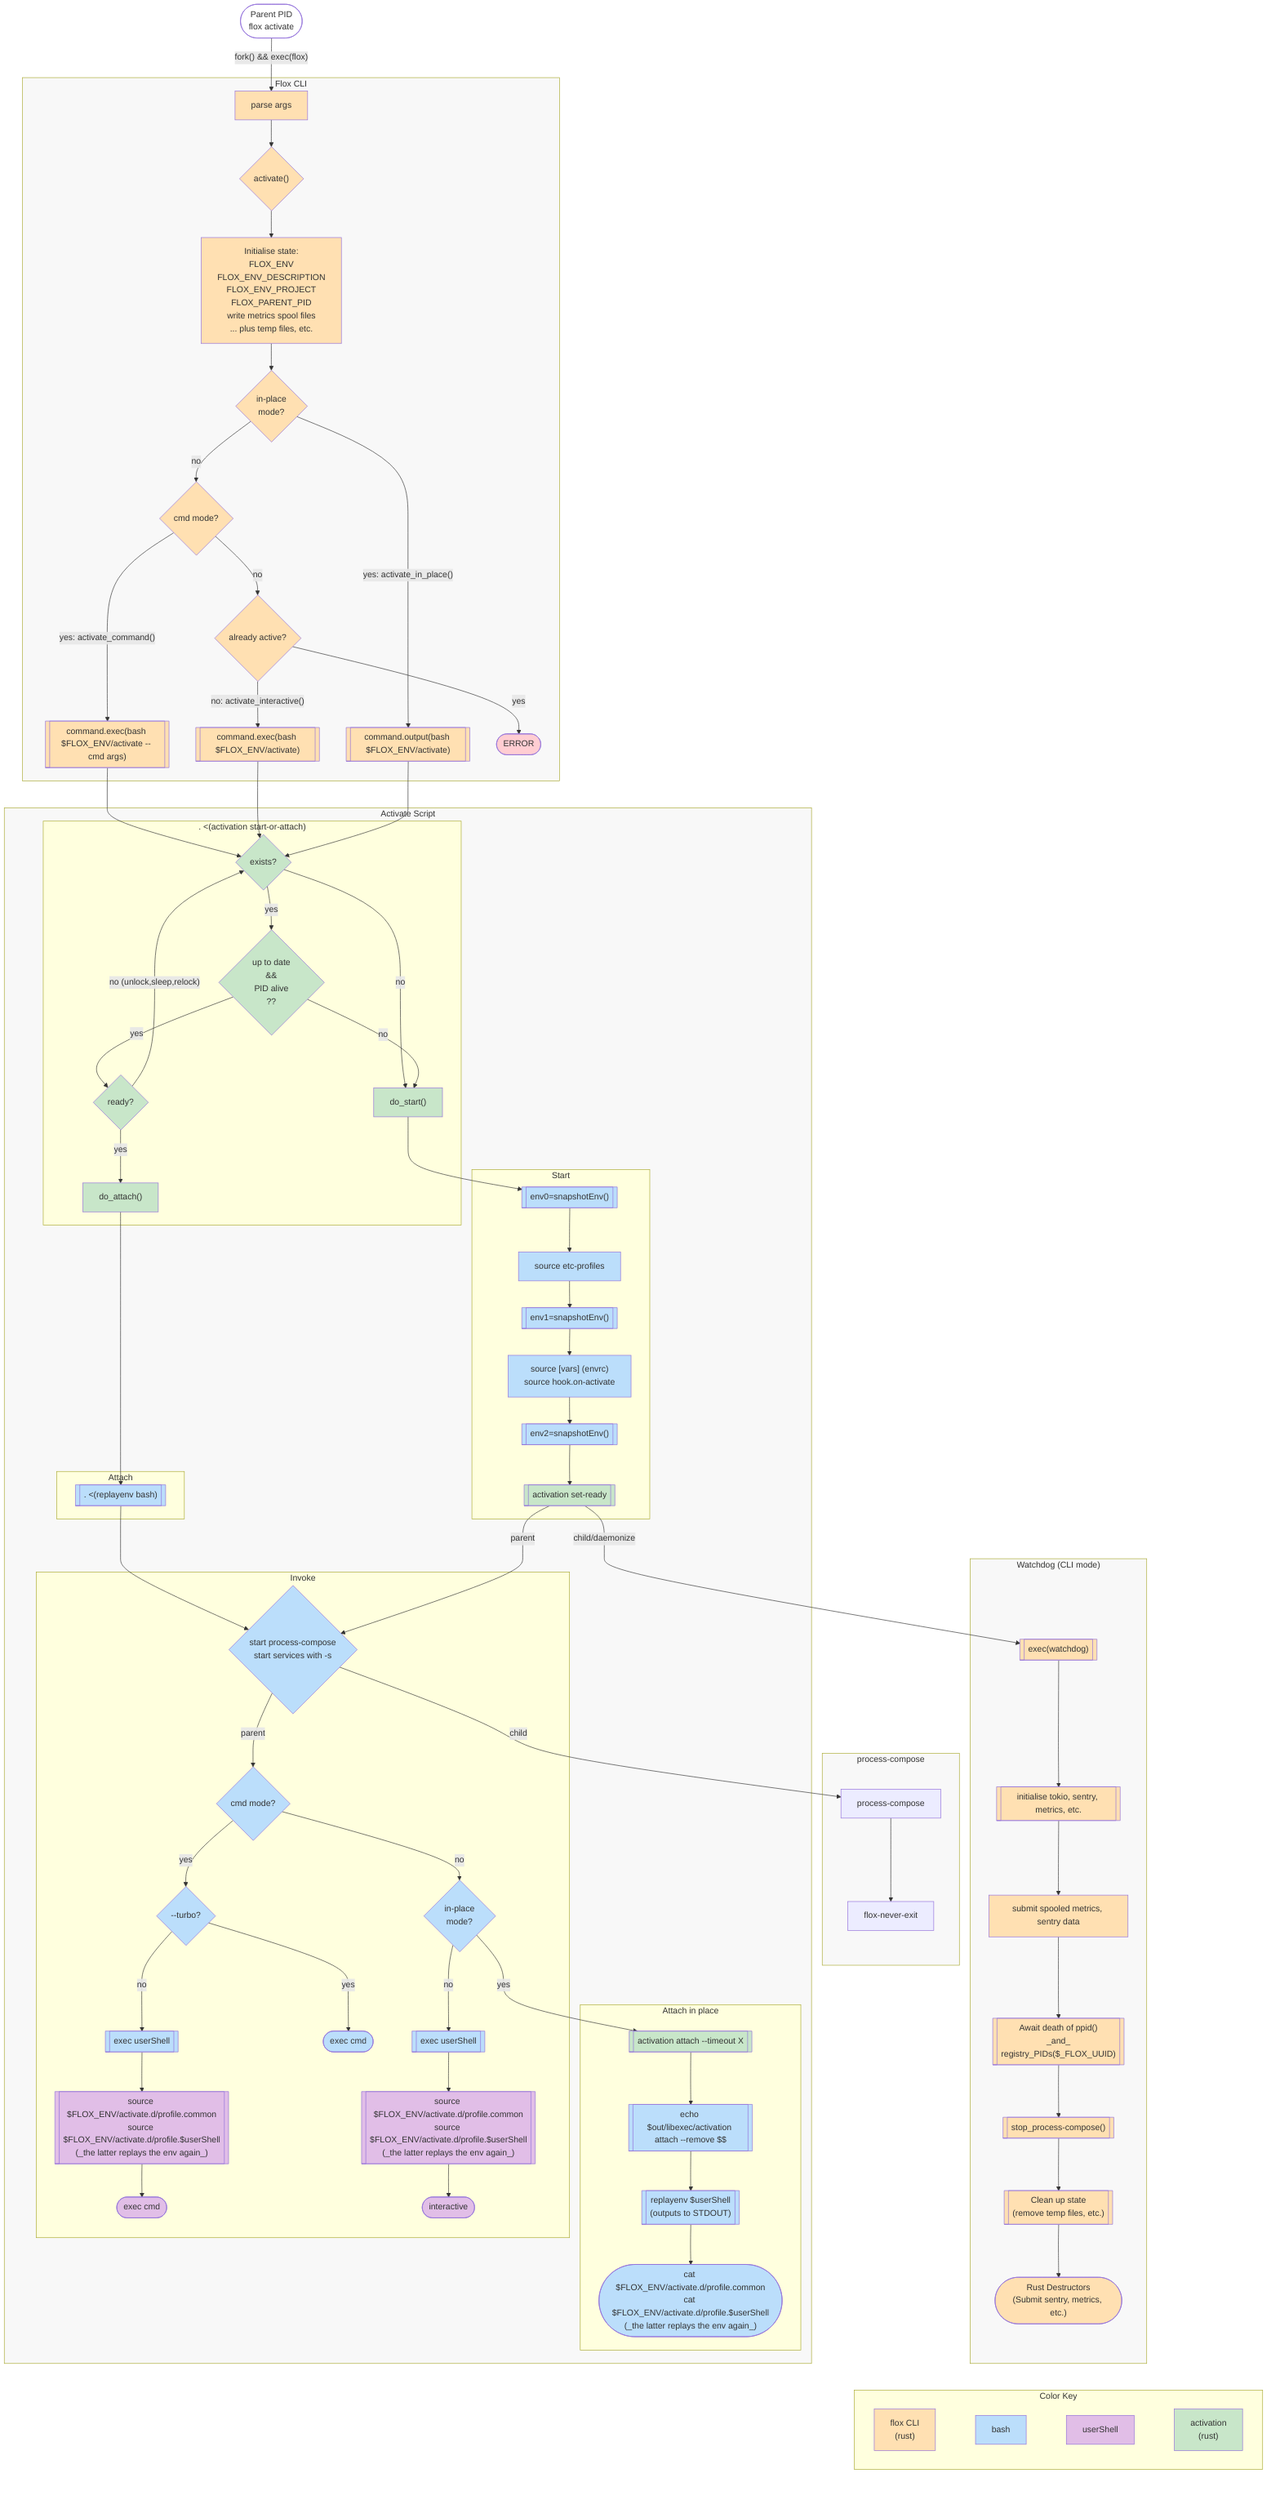 ---
config:
  theme: mc
---
flowchart TB
 subgraph activate["Activate Script"]
        register["Register"]
        initialise["initialise"]
        attach["Attach"]
        invoke["invoke"]
        inplace["Attach in place"]
  end
 subgraph cli["Flox CLI"]
        n36["Initialise state:<br>FLOX_ENV<br>FLOX_ENV_DESCRIPTION<br>FLOX_ENV_PROJECT<br>FLOX_PARENT_PID<br>write metrics spool files<br>... plus temp files, etc."]
        n34{"in-place<br>mode?"}
        n79{"cmd mode?"}
        n37[["command.exec(bash $FLOX_ENV/activate)"]]
        n80[["command.exec(bash $FLOX_ENV/activate -- cmd args)"]]
        n35[["command.output(bash $FLOX_ENV/activate)"]]
        n88["parse args"]
        n89{"activate()"}
        n107{"already active?"}
        n108(["ERROR"])
  end
 subgraph register[". &lt;(activation start-or-attach)"]
        n41{"exists?<br>"}
        n116{"up to date<br>&amp;&amp;<br>PID alive<br>??"}
        n117{"ready?"}
        n118["do_attach()"]
        n119["do_start()"]
  end
 subgraph initialise["Start"]
        n7[["env0=snapshotEnv()"]]
        n6["source etc-profiles"]
        n62[["env1=snapshotEnv()<br>"]]
        nd["source [vars] (envrc)<br>source hook.on-activate<br>"]
        n63[["env2=snapshotEnv()<br>"]]
        na[["activation set-ready<br>"]]
      end
 subgraph inplace["Attach in place"]
        n43[["<span style="background-color: rgb(200, 230, 201);">activation attach --timeout X</span><br>"]]
        n45[["replayenv $userShell<br>(outputs to STDOUT)"]]
        n83(["cat $FLOX_ENV/activate.d/profile.common<br>cat $FLOX_ENV/activate.d/profile.$userShell<br>(_the latter replays the env again_)"])
        n84[["echo $out/libexec/activation attach --remove $$"]]
  end
 subgraph colorkey["Color Key"]
        node_aqepkktvr["flox CLI<br>(rust)"]
        n0["bash"]
        nz["userShell"]
        n111["activation<br>(rust)<br>"]
  end
 subgraph s2["process-compose"]
        n96["process-compose"]
        n98["flox-never-exit"]
  end
 subgraph watchdog["Watchdog (CLI mode)"]
        n93[["exec(watchdog)"]]
        ns[["Await death of ppid()<br>_and_<br>registry_PIDs($_FLOX_UUID)"]]
        ny[["Clean up state<br>(remove temp files, etc.)"]]
        nv(["Rust Destructors<br>(Submit sentry, metrics, etc.)"])
        n66[["stop_process-compose()"]]
        n94[["initialise tokio, sentry, metrics, etc."]]
        n100["submit spooled metrics, sentry data<br>"]
  end
 subgraph invoke["Invoke"]
        n105{"start process-compose<br>start services with -s"}
        n75{"cmd mode?"}
        n39{"in-place<br>mode?"}
        n70[["exec userShell"]]
        n71{"--turbo?"}
        n72(["exec cmd"])
        nq[["exec userShell"]]
        n5[["source $FLOX_ENV/activate.d/profile.common<br>source $FLOX_ENV/activate.d/profile.$userShell<br>(_the latter replays the env again_)"]]
        nx(["exec cmd"])
        n81[["source $FLOX_ENV/activate.d/profile.common<br>source $FLOX_ENV/activate.d/profile.$userShell<br>(_the latter replays the env again_)"]]
        n82(["interactive"])
  end
 subgraph attach["Attach"]
        n67[[". &lt;(replayenv bash)"]]
  end
    ns --> n66
    ny --> nv
    n7 --> n6
    n5 --> nx
    nv ~~~ colorkey
    node_aqepkktvr ~~~ n0
    n0 ~~~ nz
    n6 --> n62
    nq --> n5
    n75 -- yes --> n71
    n34 -- no --> n79
    n80 --> n41
    n43 --> n84
    n62 --> nd
    n66 --> ny
    n71 -- no --> nq
    n71 -- yes --> n72
    n75 -- no --> n39
    n79 -- no --> n107
    n79 -- yes: activate_command() --> n80
    n34 -- yes: activate_in_place() --> n35
    n67 --> n105
    n70 --> n81
    n81 --> n82
    n45 --> n83
    n84 --> n45
    n39 -- no --> n70
    n39 -- yes --> n43
    A(["Parent PID<br>flox activate<br>"]) -- fork() &amp;&amp; exec(flox) --> n88
    n88 --> n89
    n63 --> na
    n93 --> n94
    n94 --> n100
    n37 --> n41
    n35 --> n41
    n96 --> n98
    n89 --> n36
    n100 --> ns
    n107 -- yes --> n108
    n36 --> n34
    n105 -- parent --> n75
    n105 -- child --> n96
    na -- parent --> n105
    na -- child/daemonize --> n93
    n107 -- no: activate_interactive() --> n37
    n41 -- yes --> n116
    nz ~~~ n111
    n116 -- yes --> n117
    n117 -- yes --> n118
    n41 -- no --> n119
    n119 --> n7
    n118 --> n67
    n116 -- no --> n119
    n117 -- no (unlock,sleep,relock) --> n41
    nd --> n63
    style n36 fill:#FFE0B2
    style n34 fill:#FFE0B2
    style n79 fill:#FFE0B2
    style n37 fill:#FFE0B2
    style n80 fill:#FFE0B2
    style n35 fill:#FFE0B2
    style n88 fill:#FFE0B2
    style n89 fill:#FFE0B2
    style n107 fill:#FFE0B2
    style n108 fill:#FFCDD2
    style n41 fill:#C8E6C9
    style n116 fill:#C8E6C9
    style n117 fill:#C8E6C9
    style n118 fill:#C8E6C9
    style n119 fill:#C8E6C9
    style n7 fill:#BBDEFB
    style n6 fill:#BBDEFB
    style n62 fill:#BBDEFB
    style nd fill:#BBDEFB
    style n63 fill:#BBDEFB
    style na fill:#C8E6C9
    style n43 fill:#C8E6C9
    style n45 fill:#BBDEFB
    style n83 fill:#BBDEFB
    style n84 fill:#BBDEFB
    style node_aqepkktvr fill:#FFE0B2
    style n0 fill:#BBDEFB
    style nz fill:#E1BEE7
    style n111 fill:#C8E6C9
    style n93 fill:#FFE0B2,stroke-width:1px,stroke-dasharray: 0
    style ns fill:#FFE0B2
    style ny fill:#FFE0B2
    style nv fill:#FFE0B2
    style n66 fill:#FFE0B2
    style n94 fill:#FFE0B2
    style n100 fill:#FFE0B2
    style n105 fill:#BBDEFB
    style n75 fill:#BBDEFB
    style n39 fill:#BBDEFB
    style n70 fill:#BBDEFB
    style n71 fill:#BBDEFB
    style n72 fill:#BBDEFB
    style nq fill:#BBDEFB
    style n5 fill:#E1BEE7
    style nx fill:#E1BEE7
    style n81 fill:#E1BEE7
    style n82 fill:#E1BEE7
    style n67 fill:#BBDEFB
    style A fill:#FFFFFF
    style activate fill:#F8F8F8
    style cli fill:#F8F8F8
    style watchdog fill:#F8F8F8
    style s2 fill:#F8F8F8
